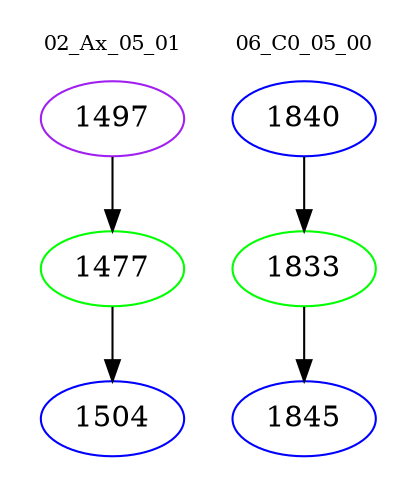digraph{
subgraph cluster_0 {
color = white
label = "02_Ax_05_01";
fontsize=10;
T0_1497 [label="1497", color="purple"]
T0_1497 -> T0_1477 [color="black"]
T0_1477 [label="1477", color="green"]
T0_1477 -> T0_1504 [color="black"]
T0_1504 [label="1504", color="blue"]
}
subgraph cluster_1 {
color = white
label = "06_C0_05_00";
fontsize=10;
T1_1840 [label="1840", color="blue"]
T1_1840 -> T1_1833 [color="black"]
T1_1833 [label="1833", color="green"]
T1_1833 -> T1_1845 [color="black"]
T1_1845 [label="1845", color="blue"]
}
}

